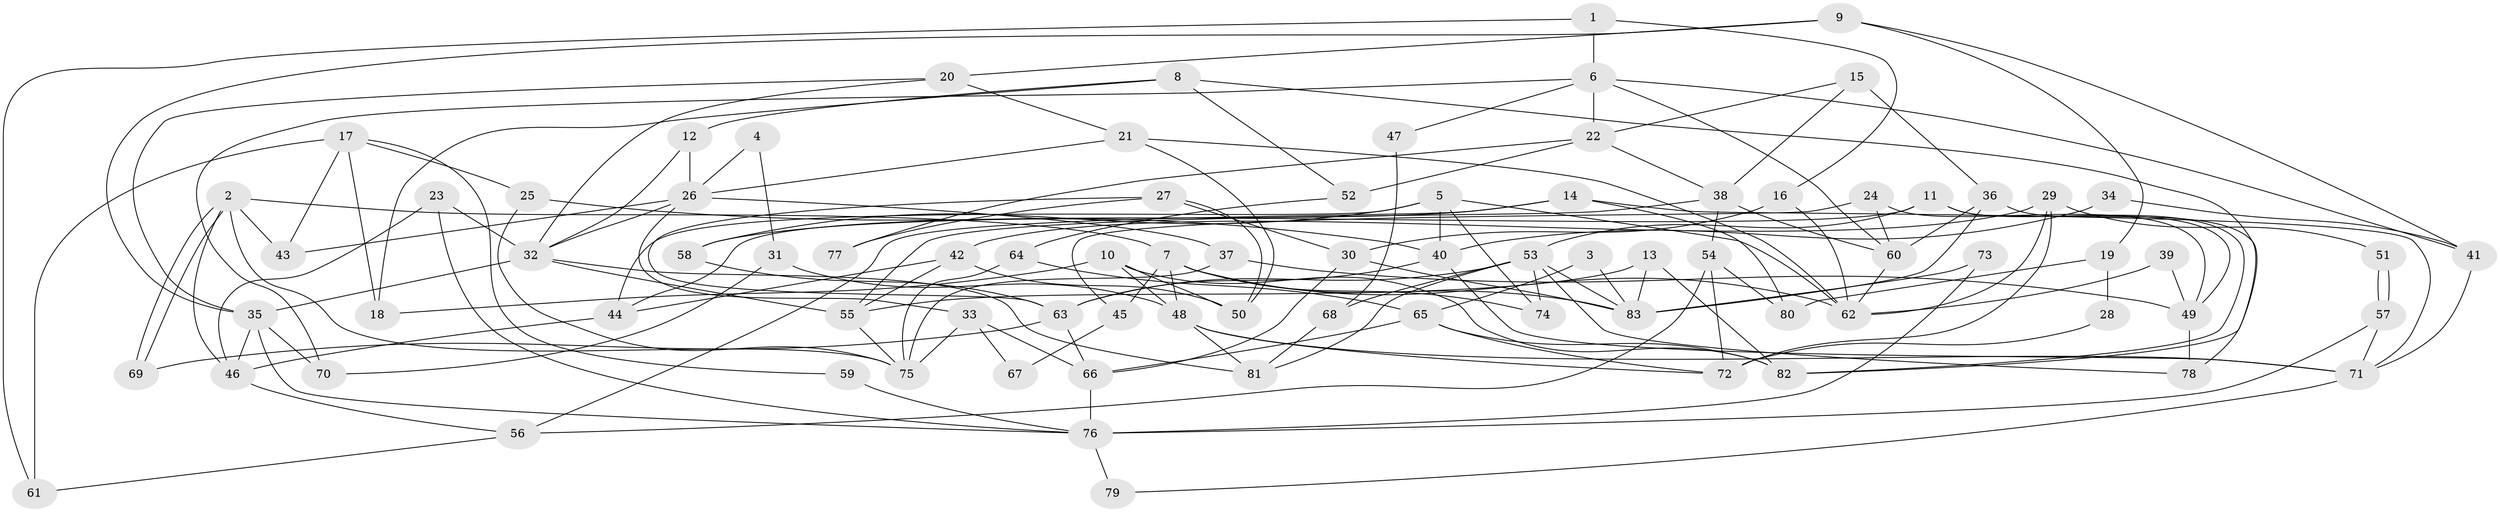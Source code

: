 // coarse degree distribution, {4: 0.15517241379310345, 5: 0.22413793103448276, 2: 0.10344827586206896, 8: 0.06896551724137931, 7: 0.13793103448275862, 3: 0.22413793103448276, 6: 0.05172413793103448, 9: 0.034482758620689655}
// Generated by graph-tools (version 1.1) at 2025/52/02/27/25 19:52:08]
// undirected, 83 vertices, 166 edges
graph export_dot {
graph [start="1"]
  node [color=gray90,style=filled];
  1;
  2;
  3;
  4;
  5;
  6;
  7;
  8;
  9;
  10;
  11;
  12;
  13;
  14;
  15;
  16;
  17;
  18;
  19;
  20;
  21;
  22;
  23;
  24;
  25;
  26;
  27;
  28;
  29;
  30;
  31;
  32;
  33;
  34;
  35;
  36;
  37;
  38;
  39;
  40;
  41;
  42;
  43;
  44;
  45;
  46;
  47;
  48;
  49;
  50;
  51;
  52;
  53;
  54;
  55;
  56;
  57;
  58;
  59;
  60;
  61;
  62;
  63;
  64;
  65;
  66;
  67;
  68;
  69;
  70;
  71;
  72;
  73;
  74;
  75;
  76;
  77;
  78;
  79;
  80;
  81;
  82;
  83;
  1 -- 6;
  1 -- 16;
  1 -- 61;
  2 -- 69;
  2 -- 69;
  2 -- 7;
  2 -- 43;
  2 -- 46;
  2 -- 75;
  3 -- 83;
  3 -- 65;
  4 -- 31;
  4 -- 26;
  5 -- 44;
  5 -- 40;
  5 -- 58;
  5 -- 62;
  5 -- 74;
  6 -- 22;
  6 -- 60;
  6 -- 41;
  6 -- 47;
  6 -- 70;
  7 -- 48;
  7 -- 74;
  7 -- 45;
  7 -- 62;
  7 -- 83;
  8 -- 12;
  8 -- 82;
  8 -- 18;
  8 -- 52;
  9 -- 20;
  9 -- 35;
  9 -- 19;
  9 -- 41;
  10 -- 48;
  10 -- 18;
  10 -- 50;
  10 -- 82;
  11 -- 82;
  11 -- 53;
  11 -- 44;
  11 -- 49;
  12 -- 32;
  12 -- 26;
  13 -- 83;
  13 -- 82;
  13 -- 55;
  14 -- 58;
  14 -- 71;
  14 -- 56;
  14 -- 80;
  15 -- 36;
  15 -- 38;
  15 -- 22;
  16 -- 30;
  16 -- 62;
  17 -- 61;
  17 -- 43;
  17 -- 18;
  17 -- 25;
  17 -- 59;
  19 -- 80;
  19 -- 28;
  20 -- 35;
  20 -- 21;
  20 -- 32;
  21 -- 62;
  21 -- 50;
  21 -- 26;
  22 -- 38;
  22 -- 52;
  22 -- 77;
  23 -- 76;
  23 -- 32;
  23 -- 46;
  24 -- 49;
  24 -- 60;
  24 -- 45;
  25 -- 75;
  25 -- 40;
  26 -- 32;
  26 -- 33;
  26 -- 37;
  26 -- 43;
  27 -- 63;
  27 -- 30;
  27 -- 50;
  27 -- 77;
  28 -- 72;
  29 -- 62;
  29 -- 42;
  29 -- 51;
  29 -- 72;
  30 -- 66;
  30 -- 83;
  31 -- 48;
  31 -- 70;
  32 -- 55;
  32 -- 35;
  32 -- 81;
  33 -- 75;
  33 -- 66;
  33 -- 67;
  34 -- 41;
  34 -- 40;
  35 -- 46;
  35 -- 70;
  35 -- 76;
  36 -- 60;
  36 -- 83;
  36 -- 78;
  37 -- 75;
  37 -- 49;
  38 -- 55;
  38 -- 54;
  38 -- 60;
  39 -- 49;
  39 -- 62;
  40 -- 71;
  40 -- 63;
  41 -- 71;
  42 -- 50;
  42 -- 44;
  42 -- 55;
  44 -- 46;
  45 -- 67;
  46 -- 56;
  47 -- 68;
  48 -- 72;
  48 -- 81;
  48 -- 71;
  49 -- 78;
  51 -- 57;
  51 -- 57;
  52 -- 64;
  53 -- 78;
  53 -- 63;
  53 -- 68;
  53 -- 74;
  53 -- 81;
  53 -- 83;
  54 -- 72;
  54 -- 56;
  54 -- 80;
  55 -- 75;
  56 -- 61;
  57 -- 71;
  57 -- 76;
  58 -- 63;
  59 -- 76;
  60 -- 62;
  63 -- 66;
  63 -- 69;
  64 -- 75;
  64 -- 65;
  65 -- 66;
  65 -- 72;
  65 -- 82;
  66 -- 76;
  68 -- 81;
  71 -- 79;
  73 -- 76;
  73 -- 83;
  76 -- 79;
}
